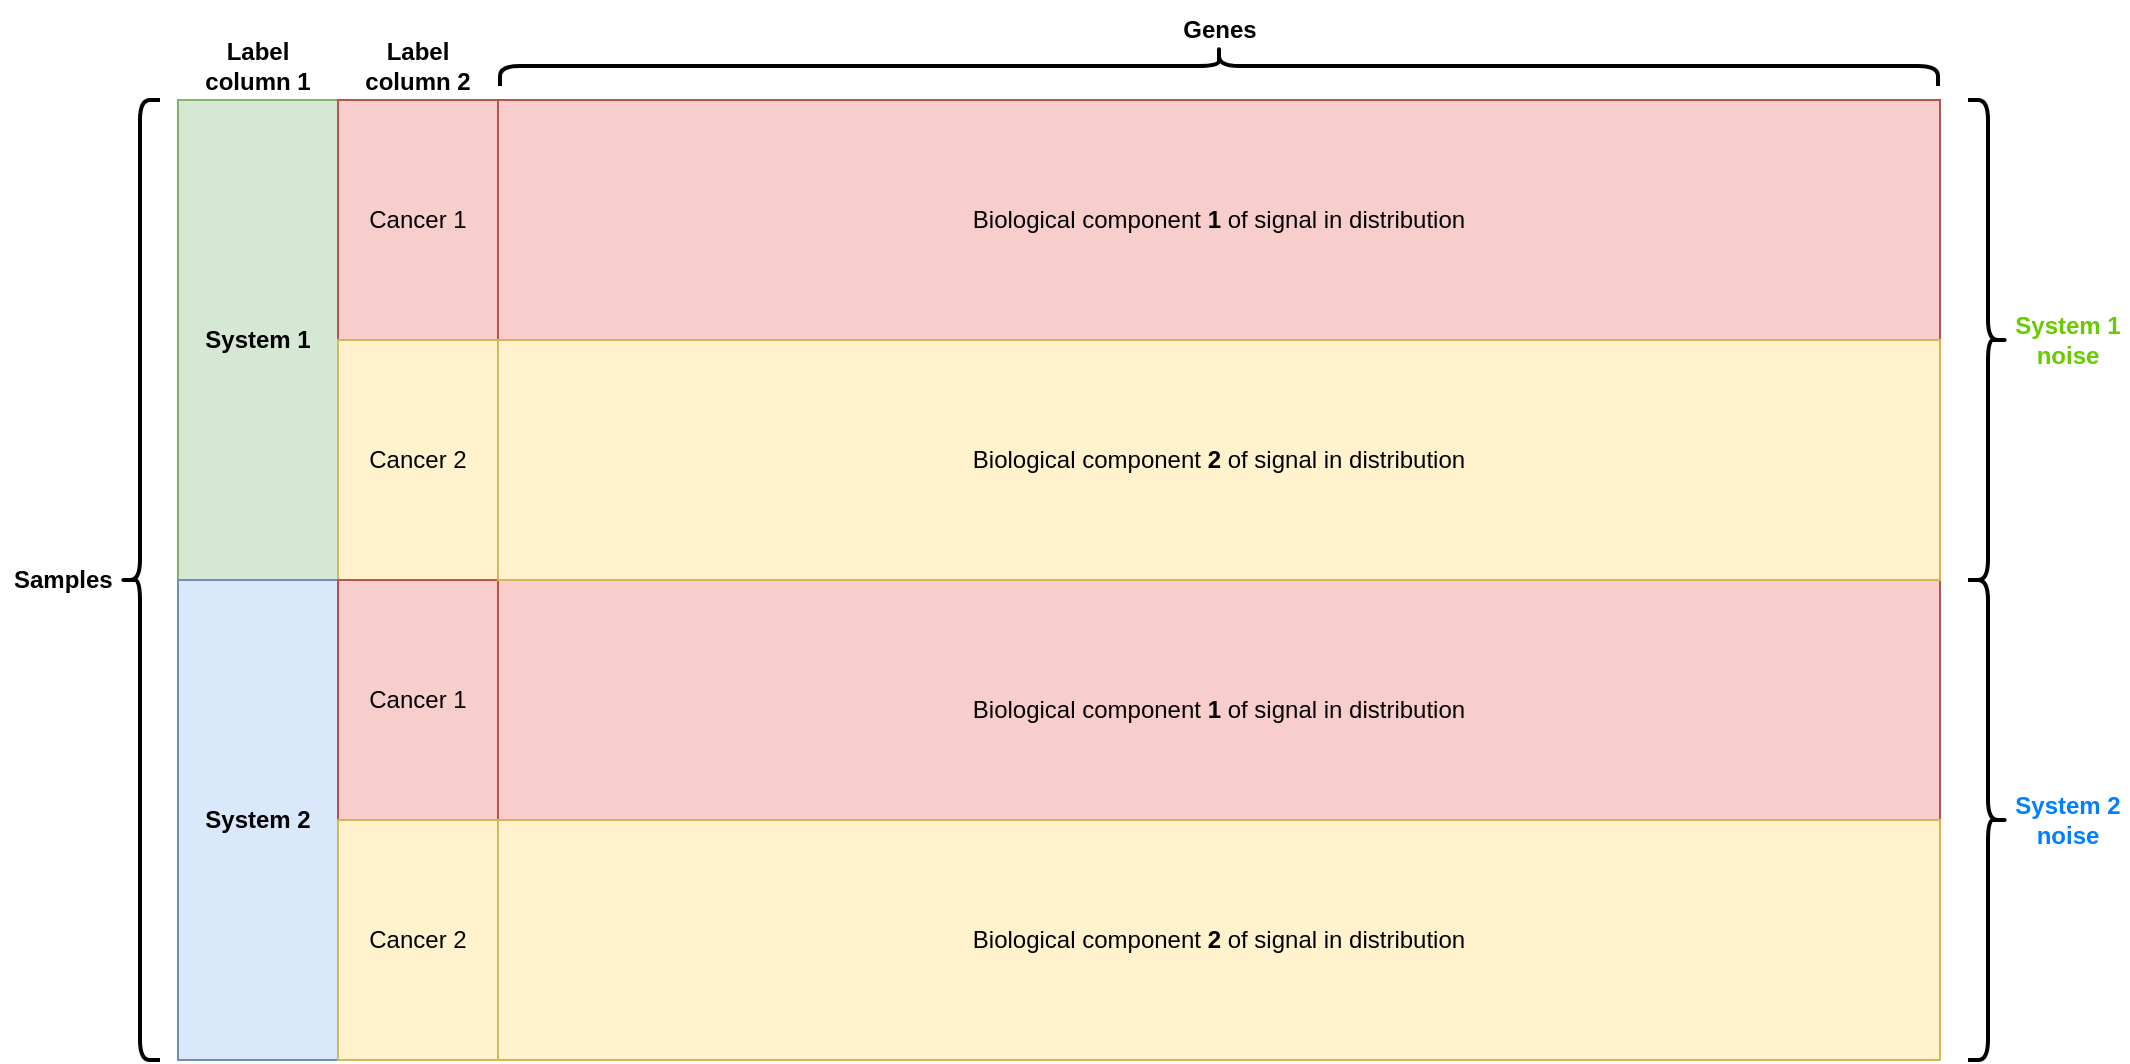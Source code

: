 <mxfile version="23.1.5" type="device">
  <diagram name="Page-1" id="BDGYTm-l68rQ-RbOuSO3">
    <mxGraphModel dx="1049" dy="839" grid="1" gridSize="10" guides="1" tooltips="1" connect="1" arrows="1" fold="1" page="1" pageScale="1" pageWidth="1100" pageHeight="850" math="0" shadow="0">
      <root>
        <mxCell id="0" />
        <mxCell id="1" parent="0" />
        <mxCell id="x7qIcmFWHujgIMoPJBz2-1" value="&lt;b&gt;System 1&lt;/b&gt;" style="rounded=0;whiteSpace=wrap;html=1;fillColor=#d5e8d4;strokeColor=#82b366;" parent="1" vertex="1">
          <mxGeometry x="95" y="80" width="80" height="240" as="geometry" />
        </mxCell>
        <mxCell id="x7qIcmFWHujgIMoPJBz2-2" value="&lt;b&gt;System 2&lt;/b&gt;" style="rounded=0;whiteSpace=wrap;html=1;fillColor=#dae8fc;strokeColor=#6c8ebf;" parent="1" vertex="1">
          <mxGeometry x="95" y="320" width="80" height="240" as="geometry" />
        </mxCell>
        <mxCell id="x7qIcmFWHujgIMoPJBz2-4" value="Cancer 1" style="rounded=0;whiteSpace=wrap;html=1;fillColor=#f8cecc;strokeColor=#b85450;" parent="1" vertex="1">
          <mxGeometry x="175" y="80" width="80" height="120" as="geometry" />
        </mxCell>
        <mxCell id="x7qIcmFWHujgIMoPJBz2-6" value="Cancer 2" style="rounded=0;whiteSpace=wrap;html=1;fillColor=#fff2cc;strokeColor=#d6b656;" parent="1" vertex="1">
          <mxGeometry x="175" y="200" width="80" height="120" as="geometry" />
        </mxCell>
        <mxCell id="x7qIcmFWHujgIMoPJBz2-10" value="Cancer 1" style="rounded=0;whiteSpace=wrap;html=1;fillColor=#f8cecc;strokeColor=#b85450;" parent="1" vertex="1">
          <mxGeometry x="175" y="320" width="80" height="120" as="geometry" />
        </mxCell>
        <mxCell id="x7qIcmFWHujgIMoPJBz2-12" value="Cancer 2" style="rounded=0;whiteSpace=wrap;html=1;fillColor=#fff2cc;strokeColor=#d6b656;" parent="1" vertex="1">
          <mxGeometry x="175" y="440" width="80" height="120" as="geometry" />
        </mxCell>
        <mxCell id="x7qIcmFWHujgIMoPJBz2-13" value="Biological component &lt;b&gt;1&lt;/b&gt; of signal in distribution" style="rounded=0;whiteSpace=wrap;html=1;fillColor=#f8cecc;strokeColor=#b85450;" parent="1" vertex="1">
          <mxGeometry x="255" y="80" width="721" height="120" as="geometry" />
        </mxCell>
        <mxCell id="x7qIcmFWHujgIMoPJBz2-14" value="" style="shape=curlyBracket;whiteSpace=wrap;html=1;rounded=1;labelPosition=left;verticalLabelPosition=middle;align=right;verticalAlign=middle;rotation=0;strokeWidth=2;" parent="1" vertex="1">
          <mxGeometry x="66" y="80" width="20" height="480" as="geometry" />
        </mxCell>
        <mxCell id="x7qIcmFWHujgIMoPJBz2-15" value="&lt;b&gt;Genes&lt;/b&gt;" style="text;html=1;strokeColor=none;fillColor=none;align=center;verticalAlign=middle;whiteSpace=wrap;rounded=0;" parent="1" vertex="1">
          <mxGeometry x="555.5" y="30" width="120" height="30" as="geometry" />
        </mxCell>
        <mxCell id="x7qIcmFWHujgIMoPJBz2-16" value="" style="shape=curlyBracket;whiteSpace=wrap;html=1;rounded=1;labelPosition=left;verticalLabelPosition=middle;align=right;verticalAlign=middle;rotation=90;strokeWidth=2;" parent="1" vertex="1">
          <mxGeometry x="605.5" y="-296.5" width="20" height="719" as="geometry" />
        </mxCell>
        <mxCell id="x7qIcmFWHujgIMoPJBz2-17" value="&lt;b&gt;&amp;nbsp;Samples&lt;/b&gt;" style="text;html=1;strokeColor=none;fillColor=none;align=center;verticalAlign=middle;whiteSpace=wrap;rounded=0;" parent="1" vertex="1">
          <mxGeometry x="6" y="305" width="60" height="30" as="geometry" />
        </mxCell>
        <mxCell id="x7qIcmFWHujgIMoPJBz2-18" style="edgeStyle=orthogonalEdgeStyle;rounded=0;orthogonalLoop=1;jettySize=auto;html=1;exitX=0.5;exitY=1;exitDx=0;exitDy=0;" parent="1" source="x7qIcmFWHujgIMoPJBz2-13" target="x7qIcmFWHujgIMoPJBz2-13" edge="1">
          <mxGeometry relative="1" as="geometry" />
        </mxCell>
        <mxCell id="x7qIcmFWHujgIMoPJBz2-20" value="Biological component &lt;b&gt;1&lt;/b&gt; of signal in distribution" style="rounded=0;whiteSpace=wrap;html=1;fillColor=#f8cecc;strokeColor=#b85450;" parent="1" vertex="1">
          <mxGeometry x="255" y="320" width="721" height="130" as="geometry" />
        </mxCell>
        <mxCell id="x7qIcmFWHujgIMoPJBz2-22" value="Biological component &lt;b&gt;2&lt;/b&gt;&amp;nbsp;of signal in distribution" style="rounded=0;whiteSpace=wrap;html=1;fillColor=#fff2cc;strokeColor=#d6b656;" parent="1" vertex="1">
          <mxGeometry x="255" y="200" width="721" height="120" as="geometry" />
        </mxCell>
        <mxCell id="x7qIcmFWHujgIMoPJBz2-26" value="Biological component &lt;b&gt;2&lt;/b&gt;&amp;nbsp;of signal in distribution" style="rounded=0;whiteSpace=wrap;html=1;fillColor=#fff2cc;strokeColor=#d6b656;" parent="1" vertex="1">
          <mxGeometry x="255" y="440" width="721" height="120" as="geometry" />
        </mxCell>
        <mxCell id="x7qIcmFWHujgIMoPJBz2-27" value="" style="shape=curlyBracket;whiteSpace=wrap;html=1;rounded=1;flipH=1;labelPosition=right;verticalLabelPosition=middle;align=left;verticalAlign=middle;strokeWidth=2;" parent="1" vertex="1">
          <mxGeometry x="990" y="80" width="20" height="240" as="geometry" />
        </mxCell>
        <mxCell id="x7qIcmFWHujgIMoPJBz2-30" value="" style="shape=curlyBracket;whiteSpace=wrap;html=1;rounded=1;flipH=1;labelPosition=right;verticalLabelPosition=middle;align=left;verticalAlign=middle;strokeWidth=2;" parent="1" vertex="1">
          <mxGeometry x="990" y="320" width="20" height="240" as="geometry" />
        </mxCell>
        <mxCell id="x7qIcmFWHujgIMoPJBz2-31" value="&lt;b style=&quot;&quot;&gt;&lt;font color=&quot;#66cc00&quot;&gt;System 1 noise&lt;/font&gt;&lt;/b&gt;" style="text;html=1;strokeColor=none;fillColor=none;align=center;verticalAlign=middle;whiteSpace=wrap;rounded=0;" parent="1" vertex="1">
          <mxGeometry x="1010" y="185" width="60" height="30" as="geometry" />
        </mxCell>
        <mxCell id="x7qIcmFWHujgIMoPJBz2-33" value="&lt;font color=&quot;#007fff&quot;&gt;&lt;b&gt;System 2 noise&lt;/b&gt;&lt;/font&gt;" style="text;html=1;strokeColor=none;fillColor=none;align=center;verticalAlign=middle;whiteSpace=wrap;rounded=0;fontColor=#009900;" parent="1" vertex="1">
          <mxGeometry x="1010" y="425" width="60" height="30" as="geometry" />
        </mxCell>
        <mxCell id="x7qIcmFWHujgIMoPJBz2-34" value="&lt;b style=&quot;border-color: var(--border-color);&quot;&gt;Label column 1&lt;/b&gt;" style="text;html=1;strokeColor=none;fillColor=none;align=center;verticalAlign=middle;whiteSpace=wrap;rounded=0;" parent="1" vertex="1">
          <mxGeometry x="105" y="48" width="60" height="30" as="geometry" />
        </mxCell>
        <mxCell id="x7qIcmFWHujgIMoPJBz2-36" value="&lt;b style=&quot;border-color: var(--border-color);&quot;&gt;Label column 2&lt;/b&gt;" style="text;html=1;strokeColor=none;fillColor=none;align=center;verticalAlign=middle;whiteSpace=wrap;rounded=0;" parent="1" vertex="1">
          <mxGeometry x="185" y="48" width="60" height="30" as="geometry" />
        </mxCell>
      </root>
    </mxGraphModel>
  </diagram>
</mxfile>
